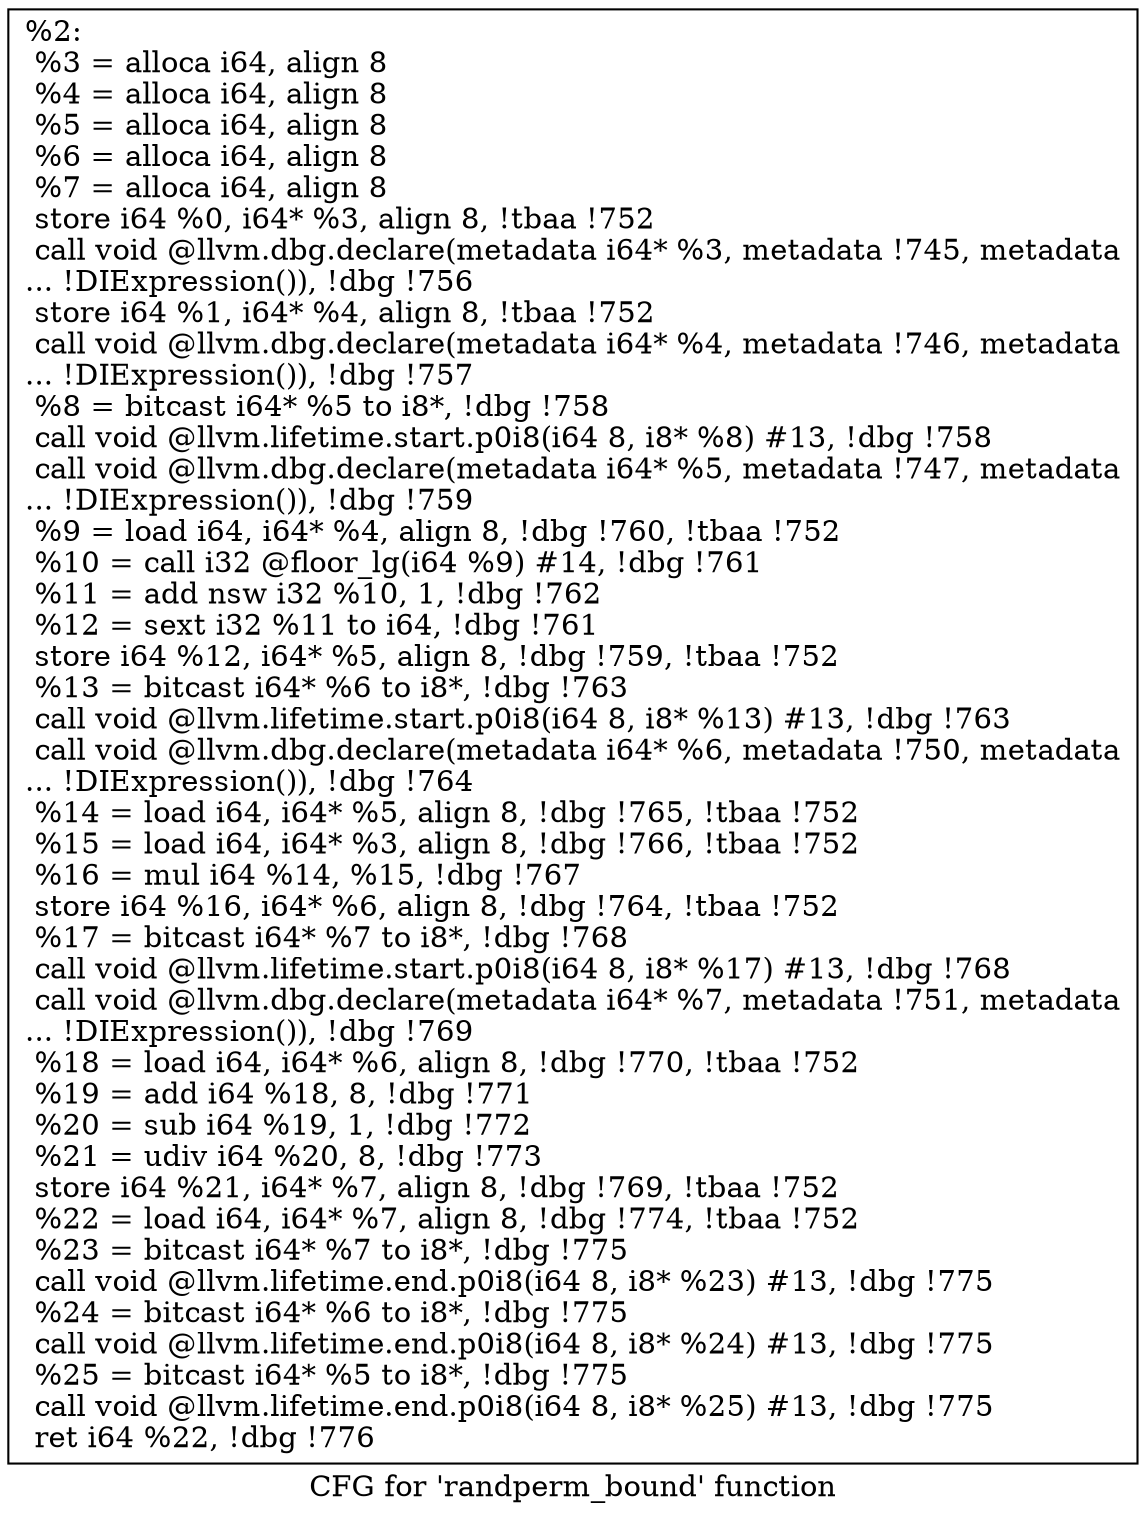 digraph "CFG for 'randperm_bound' function" {
	label="CFG for 'randperm_bound' function";

	Node0x1dcb1a0 [shape=record,label="{%2:\l  %3 = alloca i64, align 8\l  %4 = alloca i64, align 8\l  %5 = alloca i64, align 8\l  %6 = alloca i64, align 8\l  %7 = alloca i64, align 8\l  store i64 %0, i64* %3, align 8, !tbaa !752\l  call void @llvm.dbg.declare(metadata i64* %3, metadata !745, metadata\l... !DIExpression()), !dbg !756\l  store i64 %1, i64* %4, align 8, !tbaa !752\l  call void @llvm.dbg.declare(metadata i64* %4, metadata !746, metadata\l... !DIExpression()), !dbg !757\l  %8 = bitcast i64* %5 to i8*, !dbg !758\l  call void @llvm.lifetime.start.p0i8(i64 8, i8* %8) #13, !dbg !758\l  call void @llvm.dbg.declare(metadata i64* %5, metadata !747, metadata\l... !DIExpression()), !dbg !759\l  %9 = load i64, i64* %4, align 8, !dbg !760, !tbaa !752\l  %10 = call i32 @floor_lg(i64 %9) #14, !dbg !761\l  %11 = add nsw i32 %10, 1, !dbg !762\l  %12 = sext i32 %11 to i64, !dbg !761\l  store i64 %12, i64* %5, align 8, !dbg !759, !tbaa !752\l  %13 = bitcast i64* %6 to i8*, !dbg !763\l  call void @llvm.lifetime.start.p0i8(i64 8, i8* %13) #13, !dbg !763\l  call void @llvm.dbg.declare(metadata i64* %6, metadata !750, metadata\l... !DIExpression()), !dbg !764\l  %14 = load i64, i64* %5, align 8, !dbg !765, !tbaa !752\l  %15 = load i64, i64* %3, align 8, !dbg !766, !tbaa !752\l  %16 = mul i64 %14, %15, !dbg !767\l  store i64 %16, i64* %6, align 8, !dbg !764, !tbaa !752\l  %17 = bitcast i64* %7 to i8*, !dbg !768\l  call void @llvm.lifetime.start.p0i8(i64 8, i8* %17) #13, !dbg !768\l  call void @llvm.dbg.declare(metadata i64* %7, metadata !751, metadata\l... !DIExpression()), !dbg !769\l  %18 = load i64, i64* %6, align 8, !dbg !770, !tbaa !752\l  %19 = add i64 %18, 8, !dbg !771\l  %20 = sub i64 %19, 1, !dbg !772\l  %21 = udiv i64 %20, 8, !dbg !773\l  store i64 %21, i64* %7, align 8, !dbg !769, !tbaa !752\l  %22 = load i64, i64* %7, align 8, !dbg !774, !tbaa !752\l  %23 = bitcast i64* %7 to i8*, !dbg !775\l  call void @llvm.lifetime.end.p0i8(i64 8, i8* %23) #13, !dbg !775\l  %24 = bitcast i64* %6 to i8*, !dbg !775\l  call void @llvm.lifetime.end.p0i8(i64 8, i8* %24) #13, !dbg !775\l  %25 = bitcast i64* %5 to i8*, !dbg !775\l  call void @llvm.lifetime.end.p0i8(i64 8, i8* %25) #13, !dbg !775\l  ret i64 %22, !dbg !776\l}"];
}
